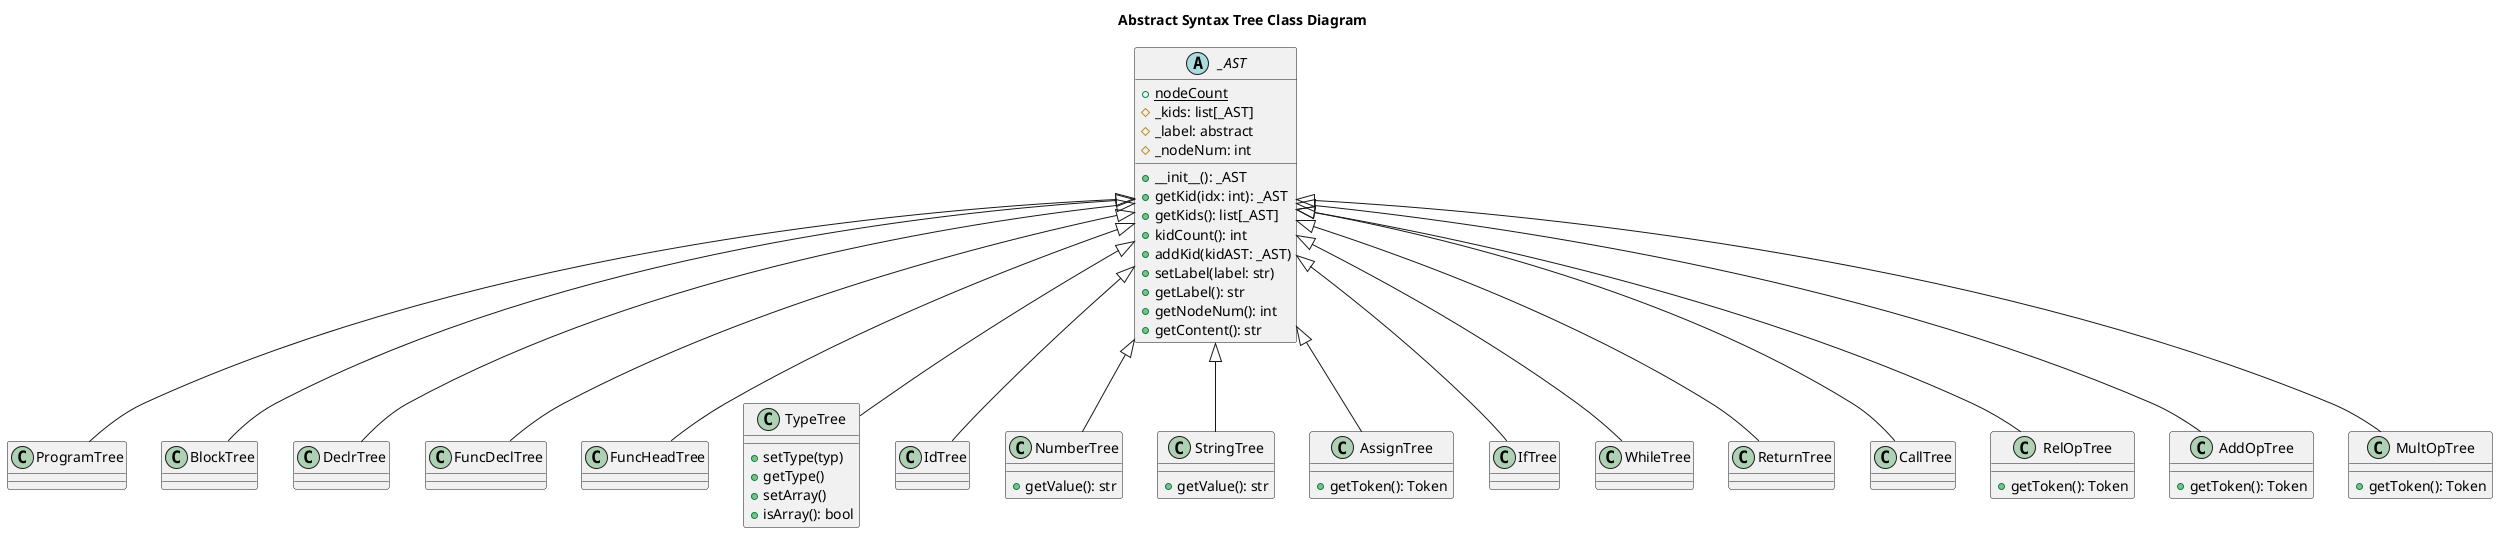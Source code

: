 @startuml
title Abstract Syntax Tree Class Diagram
abstract class  _AST {
    + {static} nodeCount
    # _kids: list[_AST]
    # _label: abstract
    # _nodeNum: int
    + __init__(): _AST
    + getKid(idx: int): _AST
    + getKids(): list[_AST]
    + kidCount(): int
    + addKid(kidAST: _AST)
    + setLabel(label: str)
    + getLabel(): str
    + getNodeNum(): int
    + getContent(): str
}
class ProgramTree
class BlockTree
class DeclrTree
class FuncDeclTree
class FuncHeadTree
class TypeTree {
    + setType(typ)
    + getType()
    + setArray()
    + isArray(): bool
}
class IdTree
class NumberTree {
    + getValue(): str
}
class StringTree {
    + getValue(): str
}
class AssignTree {
    + getToken(): Token
}
class IfTree
class WhileTree
class ReturnTree
class CallTree
class RelOpTree {
    + getToken(): Token
}
class AddOpTree {
    + getToken(): Token
}
class MultOpTree {
    + getToken(): Token
}

_AST <|-- ProgramTree
_AST <|-- BlockTree
_AST <|-- DeclrTree
_AST <|-- FuncDeclTree
_AST <|-- FuncHeadTree
_AST <|-- TypeTree
_AST <|-- IdTree
_AST <|-- NumberTree
_AST <|-- StringTree
_AST <|-- AssignTree
_AST <|-- IfTree
_AST <|-- WhileTree
_AST <|-- ReturnTree
_AST <|-- CallTree
_AST <|-- RelOpTree
_AST <|-- AddOpTree
_AST <|-- MultOpTree
@enduml